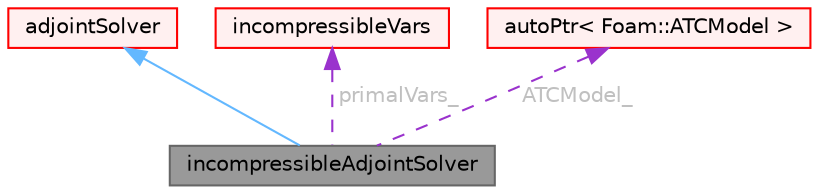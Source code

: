 digraph "incompressibleAdjointSolver"
{
 // LATEX_PDF_SIZE
  bgcolor="transparent";
  edge [fontname=Helvetica,fontsize=10,labelfontname=Helvetica,labelfontsize=10];
  node [fontname=Helvetica,fontsize=10,shape=box,height=0.2,width=0.4];
  Node1 [id="Node000001",label="incompressibleAdjointSolver",height=0.2,width=0.4,color="gray40", fillcolor="grey60", style="filled", fontcolor="black",tooltip="Base class for incompressibleAdjoint solvers."];
  Node2 -> Node1 [id="edge1_Node000001_Node000002",dir="back",color="steelblue1",style="solid",tooltip=" "];
  Node2 [id="Node000002",label="adjointSolver",height=0.2,width=0.4,color="red", fillcolor="#FFF0F0", style="filled",URL="$classFoam_1_1adjointSolver.html",tooltip="Base class for adjoint solvers."];
  Node62 -> Node1 [id="edge2_Node000001_Node000062",dir="back",color="darkorchid3",style="dashed",tooltip=" ",label=" primalVars_",fontcolor="grey" ];
  Node62 [id="Node000062",label="incompressibleVars",height=0.2,width=0.4,color="red", fillcolor="#FFF0F0", style="filled",URL="$classFoam_1_1incompressibleVars.html",tooltip="Base class for solution control classes."];
  Node69 -> Node1 [id="edge3_Node000001_Node000069",dir="back",color="darkorchid3",style="dashed",tooltip=" ",label=" ATCModel_",fontcolor="grey" ];
  Node69 [id="Node000069",label="autoPtr\< Foam::ATCModel \>",height=0.2,width=0.4,color="red", fillcolor="#FFF0F0", style="filled",URL="$classFoam_1_1autoPtr.html",tooltip=" "];
}
